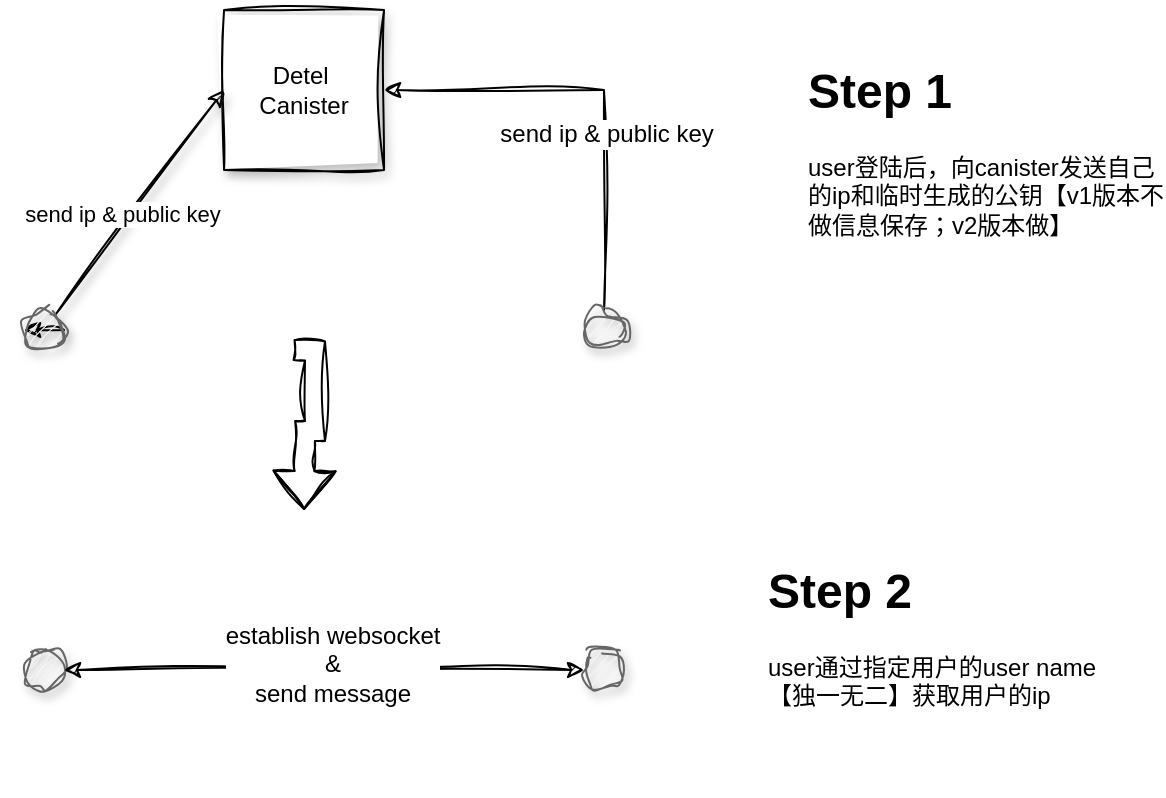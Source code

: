 <mxfile version="24.2.0" type="github">
  <diagram id="yPxyJZ8AM_hMuL3Unpa9" name="gitflow">
    <mxGraphModel dx="1194" dy="646" grid="1" gridSize="10" guides="1" tooltips="1" connect="1" arrows="1" fold="1" page="1" pageScale="1" pageWidth="850" pageHeight="1100" math="0" shadow="0">
      <root>
        <mxCell id="0" />
        <mxCell id="1" parent="0" />
        <mxCell id="Gbndnya8ysfOxjVIe13T-186" style="edgeStyle=orthogonalEdgeStyle;rounded=0;orthogonalLoop=1;jettySize=auto;html=1;exitX=0.5;exitY=0;exitDx=0;exitDy=0;entryX=1;entryY=0.5;entryDx=0;entryDy=0;sketch=1;curveFitting=1;jiggle=2;" edge="1" parent="1" source="Gbndnya8ysfOxjVIe13T-178" target="Gbndnya8ysfOxjVIe13T-179">
          <mxGeometry relative="1" as="geometry" />
        </mxCell>
        <mxCell id="Gbndnya8ysfOxjVIe13T-187" value="send ip &amp;amp; public key" style="edgeLabel;html=1;align=center;verticalAlign=middle;resizable=0;points=[];shadow=1;sketch=1;jiggle=2;curveFitting=1;strokeColor=default;fontFamily=Helvetica;fontSize=12;fontColor=default;fillColor=default;" vertex="1" connectable="0" parent="Gbndnya8ysfOxjVIe13T-186">
          <mxGeometry x="-0.2" y="-1" relative="1" as="geometry">
            <mxPoint as="offset" />
          </mxGeometry>
        </mxCell>
        <mxCell id="Gbndnya8ysfOxjVIe13T-178" value="" style="ellipse;whiteSpace=wrap;html=1;aspect=fixed;fontSize=10;fontColor=#333333;fillColor=#f5f5f5;strokeColor=#666666;sketch=1;curveFitting=1;jiggle=2;shadow=1;" vertex="1" parent="1">
          <mxGeometry x="440.03" y="230" width="20" height="20" as="geometry" />
        </mxCell>
        <mxCell id="Gbndnya8ysfOxjVIe13T-179" value="Detel&amp;nbsp;&lt;div&gt;Canister&lt;/div&gt;" style="whiteSpace=wrap;html=1;aspect=fixed;sketch=1;curveFitting=1;jiggle=2;shadow=1;" vertex="1" parent="1">
          <mxGeometry x="260.03" y="80" width="80" height="80" as="geometry" />
        </mxCell>
        <mxCell id="Gbndnya8ysfOxjVIe13T-181" value="" style="endArrow=classic;html=1;rounded=0;entryX=0;entryY=0.5;entryDx=0;entryDy=0;sketch=1;curveFitting=1;jiggle=2;shadow=1;" edge="1" parent="1" source="Gbndnya8ysfOxjVIe13T-177" target="Gbndnya8ysfOxjVIe13T-179">
          <mxGeometry width="50" height="50" relative="1" as="geometry">
            <mxPoint x="180.03" y="240" as="sourcePoint" />
            <mxPoint x="230.03" y="190" as="targetPoint" />
          </mxGeometry>
        </mxCell>
        <mxCell id="Gbndnya8ysfOxjVIe13T-184" value="send ip &amp;amp; public key" style="edgeLabel;html=1;align=center;verticalAlign=middle;resizable=0;points=[];" vertex="1" connectable="0" parent="Gbndnya8ysfOxjVIe13T-181">
          <mxGeometry x="-0.146" y="4" relative="1" as="geometry">
            <mxPoint as="offset" />
          </mxGeometry>
        </mxCell>
        <mxCell id="Gbndnya8ysfOxjVIe13T-182" value="" style="endArrow=classic;html=1;rounded=0;entryX=0;entryY=0.5;entryDx=0;entryDy=0;sketch=1;curveFitting=1;jiggle=2;shadow=1;" edge="1" parent="1" target="Gbndnya8ysfOxjVIe13T-177">
          <mxGeometry width="50" height="50" relative="1" as="geometry">
            <mxPoint x="180.03" y="240" as="sourcePoint" />
            <mxPoint x="260" y="120" as="targetPoint" />
          </mxGeometry>
        </mxCell>
        <mxCell id="Gbndnya8ysfOxjVIe13T-177" value="" style="ellipse;whiteSpace=wrap;html=1;aspect=fixed;fontSize=10;fontColor=#333333;fillColor=#f5f5f5;strokeColor=#666666;sketch=1;curveFitting=1;jiggle=2;shadow=1;" vertex="1" parent="1">
          <mxGeometry x="160" y="230" width="20" height="20" as="geometry" />
        </mxCell>
        <mxCell id="Gbndnya8ysfOxjVIe13T-188" value="" style="shape=flexArrow;endArrow=classic;html=1;rounded=0;sketch=1;jiggle=2;curveFitting=1;strokeColor=default;align=center;verticalAlign=middle;fontFamily=Helvetica;fontSize=12;fontColor=default;labelBackgroundColor=default;edgeStyle=orthogonalEdgeStyle;" edge="1" parent="1">
          <mxGeometry width="50" height="50" relative="1" as="geometry">
            <mxPoint x="294.54" y="250" as="sourcePoint" />
            <mxPoint x="300.02" y="330" as="targetPoint" />
          </mxGeometry>
        </mxCell>
        <mxCell id="Gbndnya8ysfOxjVIe13T-189" value="" style="ellipse;whiteSpace=wrap;html=1;aspect=fixed;fontSize=10;fontColor=#333333;fillColor=#f5f5f5;strokeColor=#666666;sketch=1;curveFitting=1;jiggle=2;shadow=1;" vertex="1" parent="1">
          <mxGeometry x="160" y="400" width="20" height="20" as="geometry" />
        </mxCell>
        <mxCell id="Gbndnya8ysfOxjVIe13T-190" value="" style="ellipse;whiteSpace=wrap;html=1;aspect=fixed;fontSize=10;fontColor=#333333;fillColor=#f5f5f5;strokeColor=#666666;sketch=1;curveFitting=1;jiggle=2;shadow=1;" vertex="1" parent="1">
          <mxGeometry x="440.03" y="400" width="20" height="20" as="geometry" />
        </mxCell>
        <mxCell id="Gbndnya8ysfOxjVIe13T-194" value="" style="endArrow=classic;startArrow=classic;html=1;rounded=0;sketch=1;jiggle=2;curveFitting=1;strokeColor=default;align=center;verticalAlign=middle;fontFamily=Helvetica;fontSize=12;fontColor=default;labelBackgroundColor=default;edgeStyle=orthogonalEdgeStyle;entryX=0;entryY=0.5;entryDx=0;entryDy=0;" edge="1" parent="1" target="Gbndnya8ysfOxjVIe13T-190">
          <mxGeometry width="50" height="50" relative="1" as="geometry">
            <mxPoint x="180" y="410" as="sourcePoint" />
            <mxPoint x="230" y="360" as="targetPoint" />
          </mxGeometry>
        </mxCell>
        <mxCell id="Gbndnya8ysfOxjVIe13T-195" value="establish websocket&lt;div&gt;&amp;amp;&lt;/div&gt;&lt;div&gt;send message&lt;/div&gt;" style="edgeLabel;html=1;align=center;verticalAlign=middle;resizable=0;points=[];shadow=1;sketch=1;jiggle=2;curveFitting=1;strokeColor=default;fontFamily=Helvetica;fontSize=12;fontColor=default;fillColor=default;" vertex="1" connectable="0" parent="Gbndnya8ysfOxjVIe13T-194">
          <mxGeometry x="0.025" y="3" relative="1" as="geometry">
            <mxPoint x="1" as="offset" />
          </mxGeometry>
        </mxCell>
        <mxCell id="Gbndnya8ysfOxjVIe13T-196" value="&lt;h1 style=&quot;margin-top: 0px;&quot;&gt;Step 1&lt;/h1&gt;&lt;div&gt;user登陆后，向canister发送自己的ip和临时生成的公钥【v1版本不做信息保存；v2版本做】&lt;/div&gt;" style="text;html=1;whiteSpace=wrap;overflow=hidden;rounded=0;fontFamily=Helvetica;fontSize=12;fontColor=default;" vertex="1" parent="1">
          <mxGeometry x="550" y="100" width="180" height="120" as="geometry" />
        </mxCell>
        <mxCell id="Gbndnya8ysfOxjVIe13T-197" value="&lt;h1 style=&quot;margin-top: 0px;&quot;&gt;Step 2&lt;/h1&gt;&lt;div&gt;user通过指定用户的user name【独一无二】获取用户的ip&lt;/div&gt;" style="text;html=1;whiteSpace=wrap;overflow=hidden;rounded=0;fontFamily=Helvetica;fontSize=12;fontColor=default;" vertex="1" parent="1">
          <mxGeometry x="530" y="350" width="180" height="120" as="geometry" />
        </mxCell>
      </root>
    </mxGraphModel>
  </diagram>
</mxfile>
